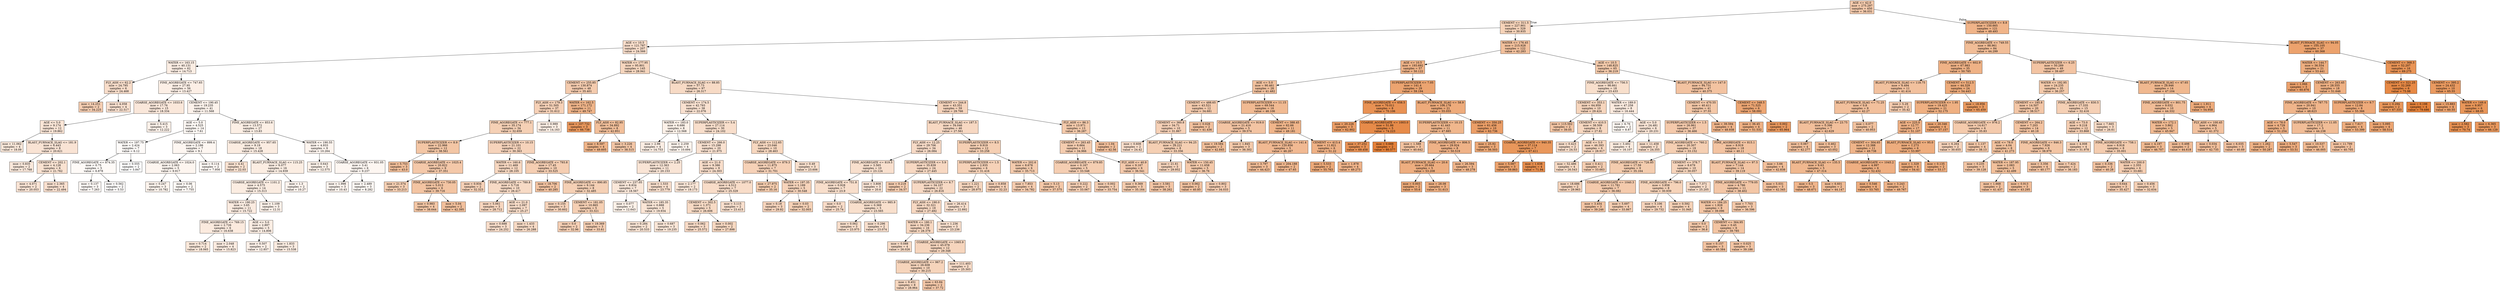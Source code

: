 digraph Tree {
node [shape=box, style="filled", color="black"] ;
0 [label="AGE <= 42.0\nmse = 275.297\nsamples = 450\nvalue = 36.031", fillcolor="#f4caac"] ;
1 [label="CEMENT <= 311.5\nmse = 227.901\nsamples = 329\nvalue = 30.935", fillcolor="#f6d3b9"] ;
0 -> 1 [labeldistance=2.5, labelangle=45, headlabel="True"] ;
2 [label="AGE <= 10.5\nmse = 121.787\nsamples = 207\nvalue = 24.566", fillcolor="#f8ddca"] ;
1 -> 2 ;
3 [label="WATER <= 163.15\nmse = 40.131\nsamples = 62\nvalue = 14.713", fillcolor="#fbede3"] ;
2 -> 3 ;
4 [label="FLY_ASH <= 62.2\nmse = 24.795\nsamples = 6\nvalue = 24.468", fillcolor="#f8ddca"] ;
3 -> 4 ;
5 [label="mse = 14.251\nsamples = 2\nvalue = 34.225", fillcolor="#f5cdb1"] ;
4 -> 5 ;
6 [label="mse = 4.058\nsamples = 4\nvalue = 22.517", fillcolor="#f9e0cf"] ;
4 -> 6 ;
7 [label="FINE_AGGREGATE <= 747.65\nmse = 27.95\nsamples = 56\nvalue = 13.427", fillcolor="#fcefe6"] ;
3 -> 7 ;
8 [label="COARSE_AGGREGATE <= 1033.6\nmse = 17.76\nsamples = 15\nvalue = 18.334", fillcolor="#fae7da"] ;
7 -> 8 ;
9 [label="AGE <= 5.0\nmse = 9.174\nsamples = 12\nvalue = 19.862", fillcolor="#fae5d6"] ;
8 -> 9 ;
10 [label="mse = 11.062\nsamples = 4\nvalue = 18.09", fillcolor="#fae8da"] ;
9 -> 10 ;
11 [label="BLAST_FURNACE_SLAG <= 181.9\nmse = 6.443\nsamples = 8\nvalue = 20.621", fillcolor="#f9e3d4"] ;
9 -> 11 ;
12 [label="mse = 0.835\nsamples = 2\nvalue = 17.768", fillcolor="#fae8db"] ;
11 -> 12 ;
13 [label="CEMENT <= 202.1\nmse = 4.128\nsamples = 6\nvalue = 21.762", fillcolor="#f9e2d1"] ;
11 -> 13 ;
14 [label="mse = 4.071\nsamples = 2\nvalue = 20.053", fillcolor="#fae4d5"] ;
13 -> 14 ;
15 [label="mse = 2.365\nsamples = 4\nvalue = 22.494", fillcolor="#f9e0cf"] ;
13 -> 15 ;
16 [label="mse = 5.415\nsamples = 3\nvalue = 12.222", fillcolor="#fcf1e9"] ;
8 -> 16 ;
17 [label="CEMENT <= 190.45\nmse = 19.235\nsamples = 41\nvalue = 11.568", fillcolor="#fcf2eb"] ;
7 -> 17 ;
18 [label="AGE <= 5.0\nmse = 4.525\nsamples = 14\nvalue = 7.61", fillcolor="#fef9f5"] ;
17 -> 18 ;
19 [label="WATER <= 197.75\nmse = 2.424\nsamples = 7\nvalue = 6.12", fillcolor="#fefbf9"] ;
18 -> 19 ;
20 [label="FINE_AGGREGATE <= 874.35\nmse = 0.75\nsamples = 5\nvalue = 6.878", fillcolor="#fefaf7"] ;
19 -> 20 ;
21 [label="mse = 0.137\nsamples = 3\nvalue = 7.263", fillcolor="#fef9f6"] ;
20 -> 21 ;
22 [label="mse = 0.562\nsamples = 2\nvalue = 5.53", fillcolor="#fefcfb"] ;
20 -> 22 ;
23 [label="mse = 0.555\nsamples = 2\nvalue = 3.847", fillcolor="#ffffff"] ;
19 -> 23 ;
24 [label="FINE_AGGREGATE <= 899.4\nmse = 2.186\nsamples = 7\nvalue = 9.1", fillcolor="#fdf6f1"] ;
18 -> 24 ;
25 [label="COARSE_AGGREGATE <= 1024.0\nmse = 2.063\nsamples = 5\nvalue = 9.917", fillcolor="#fdf5ef"] ;
24 -> 25 ;
26 [label="mse = 0.247\nsamples = 3\nvalue = 10.782", fillcolor="#fdf4ed"] ;
25 -> 26 ;
27 [label="mse = 0.06\nsamples = 2\nvalue = 7.755", fillcolor="#fef9f5"] ;
25 -> 27 ;
28 [label="mse = 0.114\nsamples = 2\nvalue = 7.956", fillcolor="#fef8f4"] ;
24 -> 28 ;
29 [label="FINE_AGGREGATE <= 853.6\nmse = 13.572\nsamples = 27\nvalue = 13.83", fillcolor="#fcefe5"] ;
17 -> 29 ;
30 [label="COARSE_AGGREGATE <= 957.65\nmse = 9.19\nsamples = 18\nvalue = 15.428", fillcolor="#fbece1"] ;
29 -> 30 ;
31 [label="mse = 4.41\nsamples = 2\nvalue = 22.03", fillcolor="#f9e1d0"] ;
30 -> 31 ;
32 [label="BLAST_FURNACE_SLAG <= 115.25\nmse = 6.077\nsamples = 16\nvalue = 14.939", fillcolor="#fbede2"] ;
30 -> 32 ;
33 [label="COARSE_AGGREGATE <= 1101.2\nmse = 4.575\nsamples = 14\nvalue = 15.313", fillcolor="#fbece1"] ;
32 -> 33 ;
34 [label="WATER <= 190.25\nmse = 3.65\nsamples = 11\nvalue = 15.722", fillcolor="#fbebe0"] ;
33 -> 34 ;
35 [label="FINE_AGGREGATE <= 769.15\nmse = 2.726\nsamples = 6\nvalue = 16.638", fillcolor="#fbeade"] ;
34 -> 35 ;
36 [label="mse = 0.714\nsamples = 2\nvalue = 18.065", fillcolor="#fae8da"] ;
35 -> 36 ;
37 [label="mse = 2.048\nsamples = 4\nvalue = 15.823", fillcolor="#fbebe0"] ;
35 -> 37 ;
38 [label="AGE <= 5.0\nmse = 2.897\nsamples = 5\nvalue = 14.806", fillcolor="#fbede3"] ;
34 -> 38 ;
39 [label="mse = 0.507\nsamples = 2\nvalue = 12.857", fillcolor="#fcf0e8"] ;
38 -> 39 ;
40 [label="mse = 1.833\nsamples = 3\nvalue = 15.538", fillcolor="#fbece1"] ;
38 -> 40 ;
41 [label="mse = 1.109\nsamples = 3\nvalue = 12.31", fillcolor="#fcf1e9"] ;
33 -> 41 ;
42 [label="mse = 1.3\nsamples = 2\nvalue = 10.27", fillcolor="#fdf4ee"] ;
32 -> 42 ;
43 [label="WATER <= 190.55\nmse = 4.933\nsamples = 9\nvalue = 10.264", fillcolor="#fdf4ee"] ;
29 -> 43 ;
44 [label="mse = 0.643\nsamples = 3\nvalue = 12.575", fillcolor="#fcf1e8"] ;
43 -> 44 ;
45 [label="COARSE_AGGREGATE <= 931.05\nmse = 3.41\nsamples = 6\nvalue = 9.237", fillcolor="#fdf6f1"] ;
43 -> 45 ;
46 [label="mse = 1.998\nsamples = 3\nvalue = 10.43", fillcolor="#fdf4ee"] ;
45 -> 46 ;
47 [label="mse = 2.489\nsamples = 3\nvalue = 8.282", fillcolor="#fdf8f4"] ;
45 -> 47 ;
48 [label="WATER <= 177.95\nmse = 95.801\nsamples = 145\nvalue = 28.941", fillcolor="#f6d6be"] ;
2 -> 48 ;
49 [label="CEMENT <= 255.85\nmse = 130.874\nsamples = 48\nvalue = 35.401", fillcolor="#f4cbae"] ;
48 -> 49 ;
50 [label="FLY_ASH <= 179.3\nmse = 51.505\nsamples = 37\nvalue = 31.612", fillcolor="#f6d1b7"] ;
49 -> 50 ;
51 [label="FINE_AGGREGATE <= 777.1\nmse = 35.174\nsamples = 34\nvalue = 32.659", fillcolor="#f5d0b5"] ;
50 -> 51 ;
52 [label="SUPERPLASTICIZER <= 8.9\nmse = 22.966\nsamples = 12\nvalue = 38.561", fillcolor="#f3c6a5"] ;
51 -> 52 ;
53 [label="mse = 5.753\nsamples = 3\nvalue = 43.0", fillcolor="#f2bf9a"] ;
52 -> 53 ;
54 [label="COARSE_AGGREGATE <= 1025.4\nmse = 20.822\nsamples = 9\nvalue = 37.351", fillcolor="#f4c8a9"] ;
52 -> 54 ;
55 [label="mse = 21.574\nsamples = 3\nvalue = 33.213", fillcolor="#f5cfb3"] ;
54 -> 55 ;
56 [label="FINE_AGGREGATE <= 730.05\nmse = 5.013\nsamples = 6\nvalue = 39.716", fillcolor="#f3c4a2"] ;
54 -> 56 ;
57 [label="mse = 0.983\nsamples = 4\nvalue = 38.644", fillcolor="#f3c6a5"] ;
56 -> 57 ;
58 [label="mse = 5.04\nsamples = 2\nvalue = 42.395", fillcolor="#f2c09c"] ;
56 -> 58 ;
59 [label="SUPERPLASTICIZER <= 10.15\nmse = 21.101\nsamples = 22\nvalue = 30.363", fillcolor="#f6d3bb"] ;
51 -> 59 ;
60 [label="WATER <= 160.6\nmse = 11.469\nsamples = 12\nvalue = 28.105", fillcolor="#f7d7c0"] ;
59 -> 60 ;
61 [label="mse = 0.934\nsamples = 2\nvalue = 32.323", fillcolor="#f5d0b6"] ;
60 -> 61 ;
62 [label="FINE_AGGREGATE <= 789.8\nmse = 5.718\nsamples = 10\nvalue = 26.417", fillcolor="#f7dac5"] ;
60 -> 62 ;
63 [label="mse = 5.061\nsamples = 3\nvalue = 28.712", fillcolor="#f7d6bf"] ;
62 -> 63 ;
64 [label="AGE <= 21.0\nmse = 2.097\nsamples = 7\nvalue = 25.27", fillcolor="#f8dcc8"] ;
62 -> 64 ;
65 [label="mse = 0.688\nsamples = 3\nvalue = 24.252", fillcolor="#f8ddca"] ;
64 -> 65 ;
66 [label="mse = 1.433\nsamples = 4\nvalue = 26.288", fillcolor="#f7dac5"] ;
64 -> 66 ;
67 [label="FINE_AGGREGATE <= 793.8\nmse = 17.45\nsamples = 10\nvalue = 33.525", fillcolor="#f5ceb2"] ;
59 -> 67 ;
68 [label="mse = 18.706\nsamples = 2\nvalue = 40.285", fillcolor="#f3c3a1"] ;
67 -> 68 ;
69 [label="FINE_AGGREGATE <= 890.85\nmse = 9.144\nsamples = 8\nvalue = 32.485", fillcolor="#f5d0b5"] ;
67 -> 69 ;
70 [label="mse = 0.155\nsamples = 3\nvalue = 30.602", fillcolor="#f6d3ba"] ;
69 -> 70 ;
71 [label="CEMENT <= 181.05\nmse = 10.865\nsamples = 5\nvalue = 33.321", fillcolor="#f5cfb3"] ;
69 -> 71 ;
72 [label="mse = 0.0\nsamples = 2\nvalue = 32.96", fillcolor="#f5cfb4"] ;
71 -> 72 ;
73 [label="mse = 19.369\nsamples = 3\nvalue = 33.61", fillcolor="#f5ceb2"] ;
71 -> 73 ;
74 [label="mse = 0.989\nsamples = 3\nvalue = 14.163", fillcolor="#fceee4"] ;
50 -> 74 ;
75 [label="WATER <= 162.5\nmse = 171.172\nsamples = 11\nvalue = 49.747", fillcolor="#efb489"] ;
49 -> 75 ;
76 [label="mse = 107.732\nsamples = 3\nvalue = 66.738", fillcolor="#ea985d"] ;
75 -> 76 ;
77 [label="FLY_ASH <= 82.95\nmse = 34.892\nsamples = 8\nvalue = 42.951", fillcolor="#f2bf9a"] ;
75 -> 77 ;
78 [label="mse = 8.597\nsamples = 4\nvalue = 49.605", fillcolor="#efb489"] ;
77 -> 78 ;
79 [label="mse = 3.226\nsamples = 4\nvalue = 38.515", fillcolor="#f3c6a6"] ;
77 -> 79 ;
80 [label="BLAST_FURNACE_SLAG <= 88.85\nmse = 57.73\nsamples = 97\nvalue = 26.317", fillcolor="#f7dac5"] ;
48 -> 80 ;
81 [label="CEMENT <= 174.5\nmse = 42.793\nsamples = 38\nvalue = 22.076", fillcolor="#f9e1d0"] ;
80 -> 81 ;
82 [label="WATER <= 183.0\nmse = 6.686\nsamples = 8\nvalue = 12.568", fillcolor="#fcf1e8"] ;
81 -> 82 ;
83 [label="mse = 2.98\nsamples = 4\nvalue = 14.753", fillcolor="#fbede3"] ;
82 -> 83 ;
84 [label="mse = 2.259\nsamples = 4\nvalue = 10.694", fillcolor="#fdf4ed"] ;
82 -> 84 ;
85 [label="SUPERPLASTICIZER <= 5.4\nmse = 27.114\nsamples = 30\nvalue = 24.102", fillcolor="#f8decb"] ;
81 -> 85 ;
86 [label="CEMENT <= 266.0\nmse = 15.298\nsamples = 20\nvalue = 21.975", fillcolor="#f9e1d0"] ;
85 -> 86 ;
87 [label="SUPERPLASTICIZER <= 2.25\nmse = 12.363\nsamples = 11\nvalue = 20.153", fillcolor="#f9e4d5"] ;
86 -> 87 ;
88 [label="CEMENT <= 237.05\nmse = 8.834\nsamples = 7\nvalue = 18.567", fillcolor="#fae7d9"] ;
87 -> 88 ;
89 [label="mse = 0.077\nsamples = 2\nvalue = 12.643", fillcolor="#fcf1e8"] ;
88 -> 89 ;
90 [label="WATER <= 185.35\nmse = 0.888\nsamples = 5\nvalue = 19.934", fillcolor="#fae5d5"] ;
88 -> 90 ;
91 [label="mse = 0.284\nsamples = 2\nvalue = 20.533", fillcolor="#f9e4d4"] ;
90 -> 91 ;
92 [label="mse = 0.687\nsamples = 3\nvalue = 19.235", fillcolor="#fae6d7"] ;
90 -> 92 ;
93 [label="mse = 1.533\nsamples = 4\nvalue = 23.779", fillcolor="#f8decc"] ;
87 -> 93 ;
94 [label="AGE <= 21.0\nmse = 9.386\nsamples = 9\nvalue = 24.303", fillcolor="#f8ddca"] ;
86 -> 94 ;
95 [label="mse = 2.177\nsamples = 2\nvalue = 19.173", fillcolor="#fae6d7"] ;
94 -> 95 ;
96 [label="COARSE_AGGREGATE <= 1077.0\nmse = 4.512\nsamples = 7\nvalue = 25.329", fillcolor="#f8dcc8"] ;
94 -> 96 ;
97 [label="CEMENT <= 302.5\nmse = 1.371\nsamples = 5\nvalue = 26.606", fillcolor="#f7dac4"] ;
96 -> 97 ;
98 [label="mse = 0.062\nsamples = 3\nvalue = 25.572", fillcolor="#f8dbc7"] ;
97 -> 98 ;
99 [label="mse = 0.002\nsamples = 2\nvalue = 27.898", fillcolor="#f7d8c1"] ;
97 -> 99 ;
100 [label="mse = 3.115\nsamples = 2\nvalue = 23.415", fillcolor="#f8dfcd"] ;
96 -> 100 ;
101 [label="FLY_ASH <= 112.65\nmse = 23.046\nsamples = 10\nvalue = 28.463", fillcolor="#f7d7bf"] ;
85 -> 101 ;
102 [label="COARSE_AGGREGATE <= 879.3\nmse = 11.875\nsamples = 7\nvalue = 31.701", fillcolor="#f6d1b7"] ;
101 -> 102 ;
103 [label="mse = 27.975\nsamples = 2\nvalue = 35.16", fillcolor="#f4ccae"] ;
102 -> 103 ;
104 [label="WATER <= 197.35\nmse = 1.189\nsamples = 5\nvalue = 30.548", fillcolor="#f6d3ba"] ;
102 -> 104 ;
105 [label="mse = 0.18\nsamples = 3\nvalue = 29.82", fillcolor="#f6d4bc"] ;
104 -> 105 ;
106 [label="mse = 0.03\nsamples = 2\nvalue = 32.003", fillcolor="#f5d1b6"] ;
104 -> 106 ;
107 [label="mse = 0.49\nsamples = 3\nvalue = 23.606", fillcolor="#f8dfcc"] ;
101 -> 107 ;
108 [label="CEMENT <= 244.8\nmse = 43.351\nsamples = 59\nvalue = 29.766", fillcolor="#f6d4bc"] ;
80 -> 108 ;
109 [label="BLAST_FURNACE_SLAG <= 187.5\nmse = 34.046\nsamples = 46\nvalue = 27.561", fillcolor="#f7d8c2"] ;
108 -> 109 ;
110 [label="FLY_ASH <= 12.25\nmse = 29.706\nsamples = 34\nvalue = 26.084", fillcolor="#f7dac6"] ;
109 -> 110 ;
111 [label="FINE_AGGREGATE <= 819.5\nmse = 3.565\nsamples = 10\nvalue = 23.124", fillcolor="#f8dfcd"] ;
110 -> 111 ;
112 [label="FINE_AGGREGATE <= 751.8\nmse = 0.928\nsamples = 7\nvalue = 23.9", fillcolor="#f8decb"] ;
111 -> 112 ;
113 [label="mse = 0.0\nsamples = 2\nvalue = 25.74", fillcolor="#f8dbc7"] ;
112 -> 113 ;
114 [label="COARSE_AGGREGATE <= 985.9\nmse = 0.369\nsamples = 5\nvalue = 23.565", fillcolor="#f8dfcc"] ;
112 -> 114 ;
115 [label="mse = 0.062\nsamples = 3\nvalue = 23.975", fillcolor="#f8decb"] ;
114 -> 115 ;
116 [label="mse = 0.296\nsamples = 2\nvalue = 23.074", fillcolor="#f8dfcd"] ;
114 -> 116 ;
117 [label="mse = 3.808\nsamples = 3\nvalue = 20.6", fillcolor="#f9e3d4"] ;
111 -> 117 ;
118 [label="SUPERPLASTICIZER <= 5.9\nmse = 35.839\nsamples = 24\nvalue = 27.445", fillcolor="#f7d8c2"] ;
110 -> 118 ;
119 [label="mse = 0.218\nsamples = 2\nvalue = 34.57", fillcolor="#f5cdb0"] ;
118 -> 119 ;
120 [label="SUPERPLASTICIZER <= 8.7\nmse = 34.107\nsamples = 22\nvalue = 26.816", fillcolor="#f7d9c4"] ;
118 -> 120 ;
121 [label="FLY_ASH <= 190.0\nmse = 32.321\nsamples = 19\nvalue = 27.492", fillcolor="#f7d8c2"] ;
120 -> 121 ;
122 [label="WATER <= 180.1\nmse = 34.236\nsamples = 16\nvalue = 28.379", fillcolor="#f7d7c0"] ;
121 -> 122 ;
123 [label="mse = 0.088\nsamples = 4\nvalue = 26.026", fillcolor="#f7dbc6"] ;
122 -> 123 ;
124 [label="COARSE_AGGREGATE <= 1065.9\nmse = 45.078\nsamples = 12\nvalue = 29.348", fillcolor="#f6d5bd"] ;
122 -> 124 ;
125 [label="COARSE_AGGREGATE <= 967.2\nmse = 26.608\nsamples = 10\nvalue = 30.215", fillcolor="#f6d4bb"] ;
124 -> 125 ;
126 [label="mse = 9.451\nsamples = 8\nvalue = 28.964", fillcolor="#f6d6be"] ;
125 -> 126 ;
127 [label="mse = 63.84\nsamples = 2\nvalue = 37.72", fillcolor="#f4c7a8"] ;
125 -> 127 ;
128 [label="mse = 111.403\nsamples = 2\nvalue = 25.303", fillcolor="#f8dcc8"] ;
124 -> 128 ;
129 [label="mse = 1.236\nsamples = 3\nvalue = 23.236", fillcolor="#f8dfcd"] ;
121 -> 129 ;
130 [label="mse = 26.414\nsamples = 3\nvalue = 22.892", fillcolor="#f9e0ce"] ;
120 -> 130 ;
131 [label="SUPERPLASTICIZER <= 8.5\nmse = 9.919\nsamples = 12\nvalue = 33.258", fillcolor="#f5cfb3"] ;
109 -> 131 ;
132 [label="SUPERPLASTICIZER <= 1.5\nmse = 2.935\nsamples = 6\nvalue = 31.416", fillcolor="#f6d2b8"] ;
131 -> 132 ;
133 [label="mse = 1.221\nsamples = 2\nvalue = 28.975", fillcolor="#f6d6be"] ;
132 -> 133 ;
134 [label="mse = 0.858\nsamples = 4\nvalue = 32.23", fillcolor="#f5d0b6"] ;
132 -> 134 ;
135 [label="WATER <= 202.6\nmse = 8.678\nsamples = 6\nvalue = 35.713", fillcolor="#f4cbad"] ;
131 -> 135 ;
136 [label="mse = 7.853\nsamples = 4\nvalue = 34.782", fillcolor="#f5ccaf"] ;
135 -> 136 ;
137 [label="mse = 5.13\nsamples = 2\nvalue = 37.575", fillcolor="#f4c8a8"] ;
135 -> 137 ;
138 [label="FLY_ASH <= 86.3\nmse = 13.971\nsamples = 13\nvalue = 36.287", fillcolor="#f4caab"] ;
108 -> 138 ;
139 [label="CEMENT <= 263.45\nmse = 6.664\nsamples = 11\nvalue = 34.966", fillcolor="#f4ccaf"] ;
138 -> 139 ;
140 [label="COARSE_AGGREGATE <= 879.85\nmse = 0.167\nsamples = 5\nvalue = 33.548", fillcolor="#f5ceb2"] ;
139 -> 140 ;
141 [label="mse = 0.222\nsamples = 2\nvalue = 33.067", fillcolor="#f5cfb4"] ;
140 -> 141 ;
142 [label="mse = 0.002\nsamples = 3\nvalue = 33.754", fillcolor="#f5ceb2"] ;
140 -> 142 ;
143 [label="FLY_ASH <= 40.9\nmse = 9.167\nsamples = 6\nvalue = 36.541", fillcolor="#f4c9ab"] ;
139 -> 143 ;
144 [label="mse = 9.369\nsamples = 3\nvalue = 35.164", fillcolor="#f4ccae"] ;
143 -> 144 ;
145 [label="mse = 3.581\nsamples = 3\nvalue = 38.262", fillcolor="#f3c6a6"] ;
143 -> 145 ;
146 [label="mse = 1.04\nsamples = 2\nvalue = 42.56", fillcolor="#f2bf9b"] ;
138 -> 146 ;
147 [label="WATER <= 176.45\nmse = 215.928\nsamples = 122\nvalue = 42.283", fillcolor="#f2c09c"] ;
1 -> 147 ;
148 [label="AGE <= 10.5\nmse = 193.692\nsamples = 57\nvalue = 50.122", fillcolor="#efb388"] ;
147 -> 148 ;
149 [label="AGE <= 5.0\nmse = 90.461\nsamples = 28\nvalue = 41.482", fillcolor="#f2c19e"] ;
148 -> 149 ;
150 [label="CEMENT <= 488.65\nmse = 43.521\nsamples = 12\nvalue = 34.681", fillcolor="#f5ccaf"] ;
149 -> 150 ;
151 [label="CEMENT <= 360.8\nmse = 34.71\nsamples = 10\nvalue = 31.867", fillcolor="#f6d1b7"] ;
150 -> 151 ;
152 [label="mse = 0.608\nsamples = 2\nvalue = 24.42", fillcolor="#f8ddca"] ;
151 -> 152 ;
153 [label="BLAST_FURNACE_SLAG <= 94.25\nmse = 28.221\nsamples = 8\nvalue = 33.356", fillcolor="#f5cfb3"] ;
151 -> 153 ;
154 [label="mse = 21.61\nsamples = 3\nvalue = 29.952", fillcolor="#f6d4bc"] ;
153 -> 154 ;
155 [label="WATER <= 150.45\nmse = 11.658\nsamples = 5\nvalue = 36.76", fillcolor="#f4c9aa"] ;
153 -> 155 ;
156 [label="mse = 0.062\nsamples = 2\nvalue = 40.85", fillcolor="#f2c2a0"] ;
155 -> 156 ;
157 [label="mse = 0.802\nsamples = 3\nvalue = 34.033", fillcolor="#f5cdb1"] ;
155 -> 157 ;
158 [label="mse = 0.028\nsamples = 2\nvalue = 41.436", fillcolor="#f2c19e"] ;
150 -> 158 ;
159 [label="SUPERPLASTICIZER <= 11.15\nmse = 69.544\nsamples = 16\nvalue = 46.106", fillcolor="#f1ba92"] ;
149 -> 159 ;
160 [label="COARSE_AGGREGATE <= 919.0\nmse = 21.416\nsamples = 5\nvalue = 39.574", fillcolor="#f3c4a3"] ;
159 -> 160 ;
161 [label="mse = 19.584\nsamples = 2\nvalue = 42.845", fillcolor="#f2bf9a"] ;
160 -> 161 ;
162 [label="mse = 1.845\nsamples = 3\nvalue = 36.302", fillcolor="#f4caab"] ;
160 -> 162 ;
163 [label="CEMENT <= 388.45\nmse = 62.66\nsamples = 11\nvalue = 49.181", fillcolor="#f0b58a"] ;
159 -> 163 ;
164 [label="BLAST_FURNACE_SLAG <= 141.4\nmse = 120.856\nsamples = 5\nvalue = 46.267", fillcolor="#f1b992"] ;
163 -> 164 ;
165 [label="mse = 3.797\nsamples = 3\nvalue = 44.423", fillcolor="#f1bc96"] ;
164 -> 165 ;
166 [label="mse = 204.188\nsamples = 2\nvalue = 47.65", fillcolor="#f0b78e"] ;
164 -> 166 ;
167 [label="CEMENT <= 413.4\nmse = 11.821\nsamples = 6\nvalue = 51.22", fillcolor="#efb185"] ;
163 -> 167 ;
168 [label="mse = 5.533\nsamples = 2\nvalue = 55.763", fillcolor="#edaa79"] ;
167 -> 168 ;
169 [label="mse = 1.878\nsamples = 4\nvalue = 49.273", fillcolor="#f0b48a"] ;
167 -> 169 ;
170 [label="SUPERPLASTICIZER <= 7.05\nmse = 141.4\nsamples = 29\nvalue = 59.194", fillcolor="#eca470"] ;
148 -> 170 ;
171 [label="FINE_AGGREGATE <= 658.5\nmse = 70.011\nsamples = 8\nvalue = 70.106", fillcolor="#e99254"] ;
170 -> 171 ;
172 [label="mse = 20.226\nsamples = 3\nvalue = 62.902", fillcolor="#eb9e67"] ;
171 -> 172 ;
173 [label="COARSE_AGGREGATE <= 1003.0\nmse = 51.86\nsamples = 5\nvalue = 74.223", fillcolor="#e78b49"] ;
171 -> 173 ;
174 [label="mse = 37.252\nsamples = 3\nvalue = 69.458", fillcolor="#e99356"] ;
173 -> 174 ;
175 [label="mse = 0.688\nsamples = 2\nvalue = 80.577", fillcolor="#e58139"] ;
173 -> 175 ;
176 [label="BLAST_FURNACE_SLAG <= 58.9\nmse = 106.178\nsamples = 21\nvalue = 55.055", fillcolor="#eeab7b"] ;
170 -> 176 ;
177 [label="SUPERPLASTICIZER <= 10.15\nmse = 41.443\nsamples = 11\nvalue = 47.885", fillcolor="#f0b78d"] ;
176 -> 177 ;
178 [label="mse = 1.588\nsamples = 3\nvalue = 40.642", fillcolor="#f3c3a0"] ;
177 -> 178 ;
179 [label="FINE_AGGREGATE <= 806.5\nmse = 29.924\nsamples = 8\nvalue = 50.519", fillcolor="#efb287"] ;
177 -> 179 ;
180 [label="BLAST_FURNACE_SLAG <= 20.6\nmse = 20.664\nsamples = 5\nvalue = 53.208", fillcolor="#eeae80"] ;
179 -> 180 ;
181 [label="mse = 0.003\nsamples = 2\nvalue = 55.6", fillcolor="#edaa79"] ;
180 -> 181 ;
182 [label="mse = 28.08\nsamples = 3\nvalue = 51.613", fillcolor="#efb184"] ;
180 -> 182 ;
183 [label="mse = 26.594\nsamples = 3\nvalue = 48.278", fillcolor="#f0b68c"] ;
179 -> 183 ;
184 [label="CEMENT <= 350.25\nmse = 61.456\nsamples = 10\nvalue = 62.736", fillcolor="#eb9e67"] ;
176 -> 184 ;
185 [label="mse = 25.92\nsamples = 3\nvalue = 56.503", fillcolor="#eda977"] ;
184 -> 185 ;
186 [label="COARSE_AGGREGATE <= 940.35\nmse = 37.114\nsamples = 7\nvalue = 67.411", fillcolor="#e9975b"] ;
184 -> 186 ;
187 [label="mse = 5.087\nsamples = 3\nvalue = 59.863", fillcolor="#eca36e"] ;
186 -> 187 ;
188 [label="mse = 1.638\nsamples = 4\nvalue = 71.94", fillcolor="#e88f4f"] ;
186 -> 188 ;
189 [label="AGE <= 10.5\nmse = 148.825\nsamples = 65\nvalue = 36.219", fillcolor="#f4caab"] ;
147 -> 189 ;
190 [label="FINE_AGGREGATE <= 756.5\nmse = 98.661\nsamples = 18\nvalue = 23.433", fillcolor="#f8dfcc"] ;
189 -> 190 ;
191 [label="CEMENT <= 353.1\nmse = 64.959\nsamples = 10\nvalue = 29.424", fillcolor="#f6d5bd"] ;
190 -> 191 ;
192 [label="mse = 115.562\nsamples = 2\nvalue = 39.05", fillcolor="#f3c5a4"] ;
191 -> 192 ;
193 [label="CEMENT <= 410.5\nmse = 38.509\nsamples = 8\nvalue = 27.82", fillcolor="#f7d8c1"] ;
191 -> 193 ;
194 [label="mse = 0.423\nsamples = 2\nvalue = 24.53", fillcolor="#f8ddca"] ;
193 -> 194 ;
195 [label="AGE <= 5.0\nmse = 46.393\nsamples = 6\nvalue = 28.917", fillcolor="#f7d6be"] ;
193 -> 195 ;
196 [label="mse = 52.486\nsamples = 4\nvalue = 26.543", fillcolor="#f7dac4"] ;
195 -> 196 ;
197 [label="mse = 0.411\nsamples = 2\nvalue = 33.663", fillcolor="#f5ceb2"] ;
195 -> 197 ;
198 [label="WATER <= 189.0\nmse = 47.258\nsamples = 8\nvalue = 16.444", fillcolor="#fbeade"] ;
190 -> 198 ;
199 [label="mse = 6.76\nsamples = 2\nvalue = 8.87", fillcolor="#fdf7f2"] ;
198 -> 199 ;
200 [label="AGE <= 5.0\nmse = 24.481\nsamples = 6\nvalue = 20.231", fillcolor="#f9e4d5"] ;
198 -> 200 ;
201 [label="mse = 3.492\nsamples = 4\nvalue = 16.107", fillcolor="#fbebdf"] ;
200 -> 201 ;
202 [label="mse = 11.458\nsamples = 2\nvalue = 24.355", fillcolor="#f8ddca"] ;
200 -> 202 ;
203 [label="BLAST_FURNACE_SLAG <= 147.0\nmse = 94.731\nsamples = 47\nvalue = 40.375", fillcolor="#f3c3a1"] ;
189 -> 203 ;
204 [label="CEMENT <= 470.55\nmse = 40.411\nsamples = 41\nvalue = 37.55", fillcolor="#f4c8a8"] ;
203 -> 204 ;
205 [label="SUPERPLASTICIZER <= 1.5\nmse = 26.961\nsamples = 37\nvalue = 36.466", fillcolor="#f4c9ab"] ;
204 -> 205 ;
206 [label="FINE_AGGREGATE <= 760.2\nmse = 20.307\nsamples = 19\nvalue = 33.152", fillcolor="#f5cfb3"] ;
205 -> 206 ;
207 [label="FINE_AGGREGATE <= 726.85\nmse = 17.59\nsamples = 9\nvalue = 35.164", fillcolor="#f4ccae"] ;
206 -> 207 ;
208 [label="mse = 18.686\nsamples = 2\nvalue = 29.963", fillcolor="#f6d4bc"] ;
207 -> 208 ;
209 [label="COARSE_AGGREGATE <= 1040.3\nmse = 11.781\nsamples = 7\nvalue = 36.082", fillcolor="#f4caac"] ;
207 -> 209 ;
210 [label="mse = 3.454\nsamples = 3\nvalue = 39.246", fillcolor="#f3c5a4"] ;
209 -> 210 ;
211 [label="mse = 5.697\nsamples = 4\nvalue = 33.867", fillcolor="#f5ceb2"] ;
209 -> 211 ;
212 [label="CEMENT <= 378.7\nmse = 8.679\nsamples = 10\nvalue = 30.057", fillcolor="#f6d4bb"] ;
206 -> 212 ;
213 [label="FINE_AGGREGATE <= 796.0\nmse = 3.858\nsamples = 8\nvalue = 30.939", fillcolor="#f6d3b9"] ;
212 -> 213 ;
214 [label="mse = 5.106\nsamples = 4\nvalue = 29.732", fillcolor="#f6d4bc"] ;
213 -> 214 ;
215 [label="mse = 0.592\nsamples = 4\nvalue = 31.945", fillcolor="#f5d1b6"] ;
213 -> 215 ;
216 [label="mse = 7.371\nsamples = 2\nvalue = 25.205", fillcolor="#f8dcc8"] ;
212 -> 216 ;
217 [label="FINE_AGGREGATE <= 815.1\nmse = 8.919\nsamples = 18\nvalue = 40.11", fillcolor="#f3c3a1"] ;
205 -> 217 ;
218 [label="BLAST_FURNACE_SLAG <= 97.5\nmse = 7.144\nsamples = 14\nvalue = 39.119", fillcolor="#f3c5a4"] ;
217 -> 218 ;
219 [label="FINE_AGGREGATE <= 779.05\nmse = 4.786\nsamples = 11\nvalue = 38.402", fillcolor="#f3c6a6"] ;
218 -> 219 ;
220 [label="WATER <= 184.25\nmse = 1.928\nsamples = 8\nvalue = 39.096", fillcolor="#f3c5a4"] ;
219 -> 220 ;
221 [label="mse = 0.0\nsamples = 2\nvalue = 36.8", fillcolor="#f4c9aa"] ;
220 -> 221 ;
222 [label="CEMENT <= 364.95\nmse = 0.45\nsamples = 6\nvalue = 39.785", fillcolor="#f3c4a2"] ;
220 -> 222 ;
223 [label="mse = 0.157\nsamples = 3\nvalue = 40.384", fillcolor="#f3c3a1"] ;
222 -> 223 ;
224 [label="mse = 0.025\nsamples = 3\nvalue = 39.186", fillcolor="#f3c5a4"] ;
222 -> 224 ;
225 [label="mse = 7.703\nsamples = 3\nvalue = 36.596", fillcolor="#f4c9aa"] ;
219 -> 225 ;
226 [label="mse = 5.031\nsamples = 3\nvalue = 42.345", fillcolor="#f2c09c"] ;
218 -> 226 ;
227 [label="mse = 3.66\nsamples = 4\nvalue = 42.838", fillcolor="#f2bf9a"] ;
217 -> 227 ;
228 [label="mse = 39.594\nsamples = 4\nvalue = 48.938", fillcolor="#f0b58b"] ;
204 -> 228 ;
229 [label="CEMENT <= 348.5\nmse = 71.525\nsamples = 6\nvalue = 58.092", fillcolor="#eda673"] ;
203 -> 229 ;
230 [label="mse = 36.45\nsamples = 4\nvalue = 51.532", fillcolor="#efb184"] ;
229 -> 230 ;
231 [label="mse = 0.002\nsamples = 2\nvalue = 65.964", fillcolor="#ea995f"] ;
229 -> 231 ;
232 [label="SUPERPLASTICIZER <= 8.8\nmse = 150.665\nsamples = 121\nvalue = 49.493", fillcolor="#f0b489"] ;
0 -> 232 [labeldistance=2.5, labelangle=-45, headlabel="False"] ;
233 [label="FINE_AGGREGATE <= 749.55\nmse = 88.961\nsamples = 84\nvalue = 44.299", fillcolor="#f1bd97"] ;
232 -> 233 ;
234 [label="FINE_AGGREGATE <= 602.9\nmse = 67.983\nsamples = 35\nvalue = 50.785", fillcolor="#efb286"] ;
233 -> 234 ;
235 [label="BLAST_FURNACE_SLAG <= 118.75\nmse = 6.494\nsamples = 11\nvalue = 41.414", fillcolor="#f2c19e"] ;
234 -> 235 ;
236 [label="BLAST_FURNACE_SLAG <= 71.25\nmse = 0.8\nsamples = 9\nvalue = 42.27", fillcolor="#f2c09c"] ;
235 -> 236 ;
237 [label="BLAST_FURNACE_SLAG <= 23.75\nmse = 0.396\nsamples = 7\nvalue = 42.629", fillcolor="#f2bf9b"] ;
236 -> 237 ;
238 [label="mse = 0.067\nsamples = 4\nvalue = 42.277", fillcolor="#f2c09c"] ;
237 -> 238 ;
239 [label="mse = 0.462\nsamples = 3\nvalue = 43.052", fillcolor="#f2bf9a"] ;
237 -> 239 ;
240 [label="mse = 0.077\nsamples = 2\nvalue = 40.953", fillcolor="#f2c29f"] ;
236 -> 240 ;
241 [label="mse = 5.29\nsamples = 2\nvalue = 35.42", fillcolor="#f4cbae"] ;
235 -> 241 ;
242 [label="CEMENT <= 512.5\nmse = 44.329\nsamples = 24\nvalue = 54.443", fillcolor="#eeac7c"] ;
234 -> 242 ;
243 [label="SUPERPLASTICIZER <= 1.95\nmse = 19.425\nsamples = 21\nvalue = 52.175", fillcolor="#efb082"] ;
242 -> 243 ;
244 [label="AGE <= 225.0\nmse = 12.77\nsamples = 17\nvalue = 51.107", fillcolor="#efb185"] ;
243 -> 244 ;
245 [label="CEMENT <= 304.65\nmse = 12.388\nsamples = 11\nvalue = 49.738", fillcolor="#efb489"] ;
244 -> 245 ;
246 [label="BLAST_FURNACE_SLAG <= 135.5\nmse = 6.63\nsamples = 5\nvalue = 47.314", fillcolor="#f0b88f"] ;
245 -> 246 ;
247 [label="mse = 0.5\nsamples = 3\nvalue = 48.671", fillcolor="#f0b58b"] ;
246 -> 247 ;
248 [label="mse = 6.601\nsamples = 2\nvalue = 44.147", fillcolor="#f1bd97"] ;
246 -> 248 ;
249 [label="COARSE_AGGREGATE <= 1045.2\nmse = 4.997\nsamples = 6\nvalue = 52.432", fillcolor="#efaf82"] ;
245 -> 249 ;
250 [label="mse = 0.546\nsamples = 4\nvalue = 53.765", fillcolor="#eead7e"] ;
249 -> 250 ;
251 [label="mse = 3.243\nsamples = 2\nvalue = 49.767", fillcolor="#efb489"] ;
249 -> 251 ;
252 [label="BLAST_FURNACE_SLAG <= 95.0\nmse = 1.273\nsamples = 6\nvalue = 53.997", fillcolor="#eead7e"] ;
244 -> 252 ;
253 [label="mse = 1.329\nsamples = 4\nvalue = 54.41", fillcolor="#eeac7d"] ;
252 -> 253 ;
254 [label="mse = 0.135\nsamples = 2\nvalue = 53.17", fillcolor="#eeae80"] ;
252 -> 254 ;
255 [label="mse = 20.346\nsamples = 4\nvalue = 57.157", fillcolor="#eda775"] ;
243 -> 255 ;
256 [label="mse = 18.956\nsamples = 3\nvalue = 65.459", fillcolor="#ea9a60"] ;
242 -> 256 ;
257 [label="SUPERPLASTICIZER <= 6.25\nmse = 50.289\nsamples = 49\nvalue = 39.497", fillcolor="#f3c4a3"] ;
233 -> 257 ;
258 [label="WATER <= 192.95\nmse = 24.235\nsamples = 35\nvalue = 36.257", fillcolor="#f4caab"] ;
257 -> 258 ;
259 [label="CEMENT <= 185.8\nmse = 14.507\nsamples = 20\nvalue = 38.517", fillcolor="#f3c6a6"] ;
258 -> 259 ;
260 [label="COARSE_AGGREGATE <= 976.2\nmse = 14.617\nsamples = 6\nvalue = 35.83", fillcolor="#f4caac"] ;
259 -> 260 ;
261 [label="mse = 6.264\nsamples = 2\nvalue = 30.655", fillcolor="#f6d3ba"] ;
260 -> 261 ;
262 [label="mse = 1.137\nsamples = 4\nvalue = 38.13", fillcolor="#f3c7a7"] ;
260 -> 262 ;
263 [label="CEMENT <= 264.2\nmse = 7.203\nsamples = 14\nvalue = 40.18", fillcolor="#f3c3a1"] ;
259 -> 263 ;
264 [label="AGE <= 78.0\nmse = 4.04\nsamples = 8\nvalue = 41.273", fillcolor="#f2c29e"] ;
263 -> 264 ;
265 [label="mse = 0.235\nsamples = 3\nvalue = 39.128", fillcolor="#f3c5a4"] ;
264 -> 265 ;
266 [label="WATER <= 187.95\nmse = 2.083\nsamples = 5\nvalue = 42.499", fillcolor="#f2c09b"] ;
264 -> 266 ;
267 [label="mse = 1.668\nsamples = 2\nvalue = 41.437", fillcolor="#f2c19e"] ;
266 -> 267 ;
268 [label="mse = 0.913\nsamples = 3\nvalue = 43.295", fillcolor="#f2be99"] ;
266 -> 268 ;
269 [label="FINE_AGGREGATE <= 846.3\nmse = 7.926\nsamples = 6\nvalue = 38.979", fillcolor="#f3c5a4"] ;
263 -> 269 ;
270 [label="mse = 3.356\nsamples = 4\nvalue = 40.177", fillcolor="#f3c3a1"] ;
269 -> 270 ;
271 [label="mse = 7.424\nsamples = 2\nvalue = 36.183", fillcolor="#f4caac"] ;
269 -> 271 ;
272 [label="FINE_AGGREGATE <= 830.5\nmse = 17.335\nsamples = 15\nvalue = 32.416", fillcolor="#f5d0b5"] ;
258 -> 272 ;
273 [label="AGE <= 73.0\nmse = 9.218\nsamples = 12\nvalue = 33.868", fillcolor="#f5ceb2"] ;
272 -> 273 ;
274 [label="mse = 4.008\nsamples = 4\nvalue = 31.978", fillcolor="#f5d1b6"] ;
273 -> 274 ;
275 [label="FINE_AGGREGATE <= 758.1\nmse = 8.918\nsamples = 8\nvalue = 35.001", fillcolor="#f4ccaf"] ;
273 -> 275 ;
276 [label="mse = 0.336\nsamples = 2\nvalue = 40.28", fillcolor="#f3c3a1"] ;
275 -> 276 ;
277 [label="WATER <= 200.0\nmse = 2.355\nsamples = 6\nvalue = 33.681", fillcolor="#f5ceb2"] ;
275 -> 277 ;
278 [label="mse = 0.644\nsamples = 3\nvalue = 35.427", fillcolor="#f4cbae"] ;
277 -> 278 ;
279 [label="mse = 0.456\nsamples = 3\nvalue = 32.634", fillcolor="#f5d0b5"] ;
277 -> 279 ;
280 [label="mse = 7.665\nsamples = 3\nvalue = 26.61", fillcolor="#f7dac4"] ;
272 -> 280 ;
281 [label="BLAST_FURNACE_SLAG <= 47.65\nmse = 28.946\nsamples = 14\nvalue = 47.104", fillcolor="#f0b88f"] ;
257 -> 281 ;
282 [label="FINE_AGGREGATE <= 801.75\nmse = 9.032\nsamples = 10\nvalue = 44.332", fillcolor="#f1bd97"] ;
281 -> 282 ;
283 [label="WATER <= 172.1\nmse = 3.862\nsamples = 5\nvalue = 45.947", fillcolor="#f1ba92"] ;
282 -> 283 ;
284 [label="mse = 4.197\nsamples = 3\nvalue = 46.707", fillcolor="#f0b990"] ;
283 -> 284 ;
285 [label="mse = 0.498\nsamples = 2\nvalue = 44.618", fillcolor="#f1bc96"] ;
283 -> 285 ;
286 [label="FLY_ASH <= 100.45\nmse = 4.964\nsamples = 5\nvalue = 41.372", fillcolor="#f2c19e"] ;
282 -> 286 ;
287 [label="mse = 0.034\nsamples = 2\nvalue = 42.735", fillcolor="#f2bf9b"] ;
286 -> 287 ;
288 [label="mse = 6.035\nsamples = 3\nvalue = 40.69", fillcolor="#f3c2a0"] ;
286 -> 288 ;
289 [label="mse = 1.911\nsamples = 4\nvalue = 54.958", fillcolor="#eeab7b"] ;
281 -> 289 ;
290 [label="BLAST_FURNACE_SLAG <= 94.05\nmse = 105.105\nsamples = 37\nvalue = 60.368", fillcolor="#eca26d"] ;
232 -> 290 ;
291 [label="WATER <= 144.7\nmse = 36.554\nsamples = 21\nvalue = 53.441", fillcolor="#eeae7f"] ;
290 -> 291 ;
292 [label="mse = 1.066\nsamples = 3\nvalue = 60.876", fillcolor="#eca16c"] ;
291 -> 292 ;
293 [label="CEMENT <= 263.45\nmse = 28.555\nsamples = 18\nvalue = 51.646", fillcolor="#efb184"] ;
291 -> 293 ;
294 [label="FINE_AGGREGATE <= 787.75\nmse = 20.941\nsamples = 10\nvalue = 48.623", fillcolor="#f0b58b"] ;
293 -> 294 ;
295 [label="AGE <= 78.0\nmse = 4.729\nsamples = 5\nvalue = 51.254", fillcolor="#efb185"] ;
294 -> 295 ;
296 [label="mse = 1.262\nsamples = 2\nvalue = 50.287", fillcolor="#efb387"] ;
295 -> 296 ;
297 [label="mse = 5.547\nsamples = 3\nvalue = 53.51", fillcolor="#eead7f"] ;
295 -> 297 ;
298 [label="SUPERPLASTICIZER <= 11.05\nmse = 17.2\nsamples = 5\nvalue = 44.238", fillcolor="#f1bd97"] ;
294 -> 298 ;
299 [label="mse = 10.537\nsamples = 3\nvalue = 46.005", fillcolor="#f1ba92"] ;
298 -> 299 ;
300 [label="mse = 11.799\nsamples = 2\nvalue = 40.705", fillcolor="#f3c2a0"] ;
298 -> 300 ;
301 [label="SUPERPLASTICIZER <= 9.7\nmse = 12.84\nsamples = 8\nvalue = 55.366", fillcolor="#eeaa7a"] ;
293 -> 301 ;
302 [label="mse = 7.617\nsamples = 4\nvalue = 53.399", fillcolor="#eeae7f"] ;
301 -> 302 ;
303 [label="mse = 5.095\nsamples = 4\nvalue = 58.514", fillcolor="#eca572"] ;
301 -> 303 ;
304 [label="CEMENT <= 368.3\nmse = 52.207\nsamples = 16\nvalue = 69.275", fillcolor="#e99456"] ;
290 -> 304 ;
305 [label="CEMENT <= 321.25\nmse = 32.269\nsamples = 6\nvalue = 75.98", fillcolor="#e78945"] ;
304 -> 305 ;
306 [label="mse = 0.294\nsamples = 2\nvalue = 67.333", fillcolor="#e9975b"] ;
305 -> 306 ;
307 [label="mse = 0.198\nsamples = 4\nvalue = 79.686", fillcolor="#e5823b"] ;
305 -> 307 ;
308 [label="CEMENT <= 395.2\nmse = 24.432\nsamples = 10\nvalue = 65.55", fillcolor="#ea9a60"] ;
304 -> 308 ;
309 [label="mse = 15.883\nsamples = 4\nvalue = 60.55", fillcolor="#eca26d"] ;
308 -> 309 ;
310 [label="WATER <= 149.4\nmse = 9.957\nsamples = 6\nvalue = 68.05", fillcolor="#e99659"] ;
308 -> 310 ;
311 [label="mse = 2.582\nsamples = 3\nvalue = 70.74", fillcolor="#e89152"] ;
310 -> 311 ;
312 [label="mse = 6.365\nsamples = 3\nvalue = 66.129", fillcolor="#ea995e"] ;
310 -> 312 ;
}